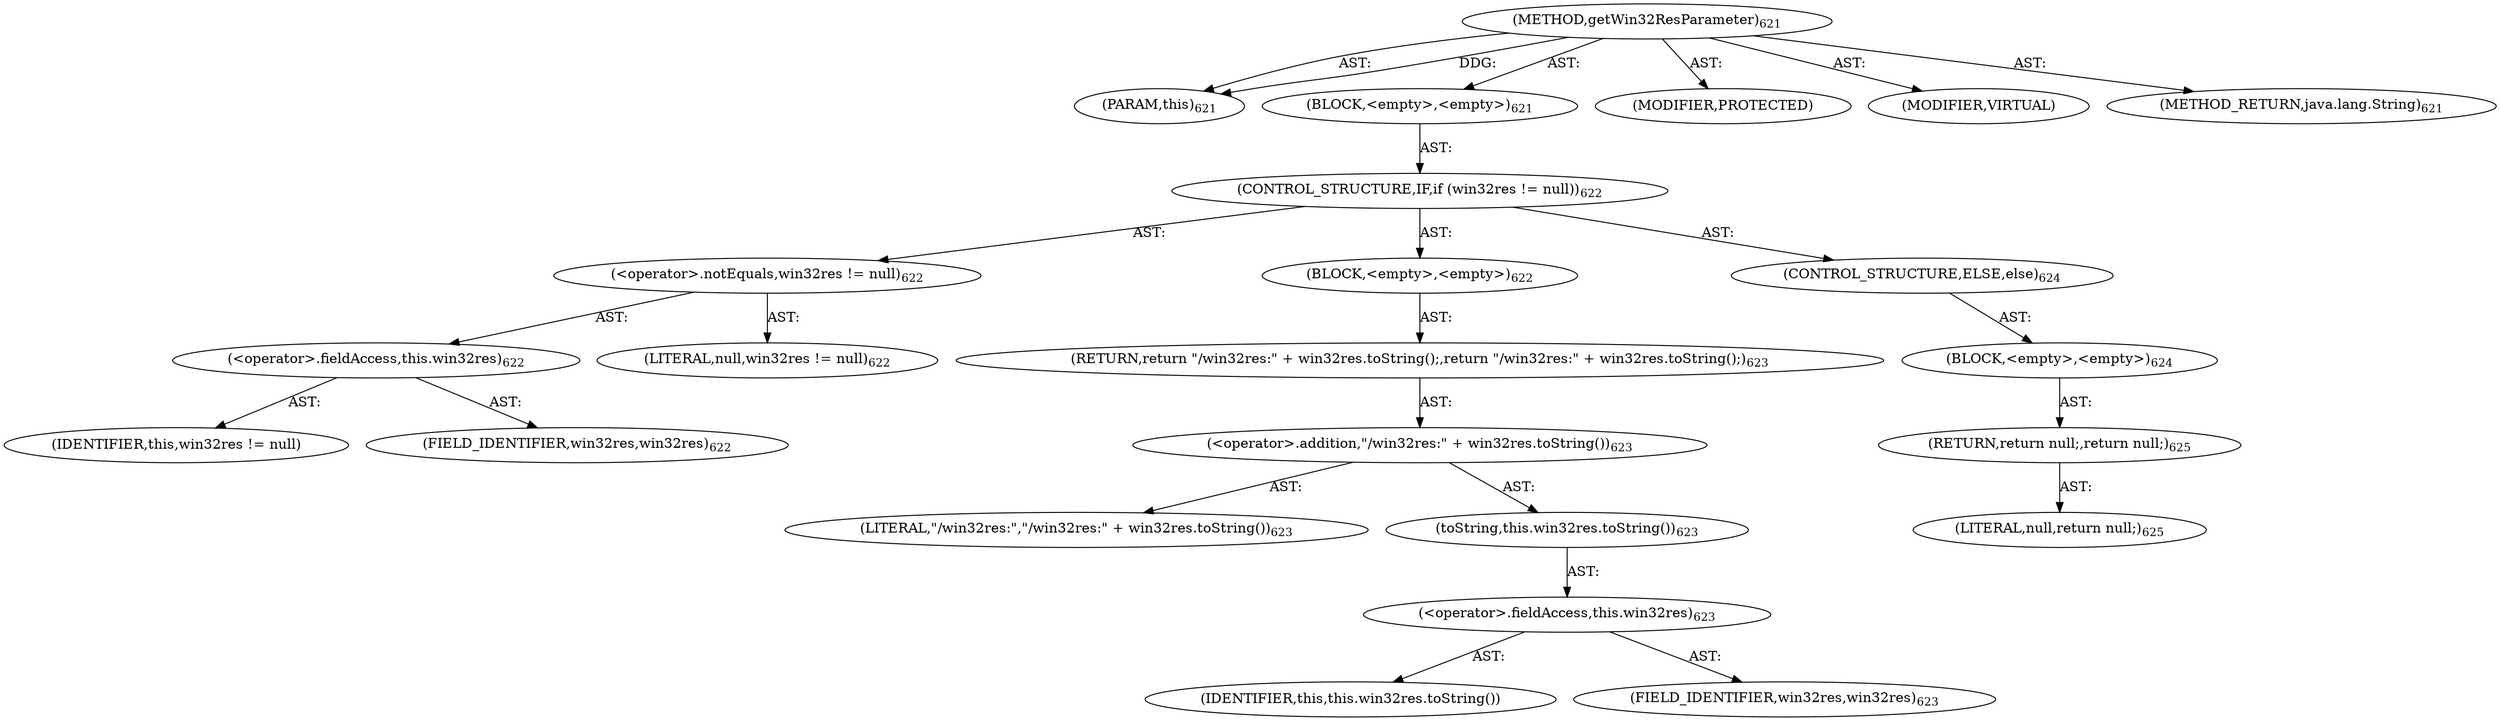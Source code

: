 digraph "getWin32ResParameter" {  
"111669149730" [label = <(METHOD,getWin32ResParameter)<SUB>621</SUB>> ]
"115964117051" [label = <(PARAM,this)<SUB>621</SUB>> ]
"25769803827" [label = <(BLOCK,&lt;empty&gt;,&lt;empty&gt;)<SUB>621</SUB>> ]
"47244640271" [label = <(CONTROL_STRUCTURE,IF,if (win32res != null))<SUB>622</SUB>> ]
"30064771234" [label = <(&lt;operator&gt;.notEquals,win32res != null)<SUB>622</SUB>> ]
"30064771235" [label = <(&lt;operator&gt;.fieldAccess,this.win32res)<SUB>622</SUB>> ]
"68719476876" [label = <(IDENTIFIER,this,win32res != null)> ]
"55834574913" [label = <(FIELD_IDENTIFIER,win32res,win32res)<SUB>622</SUB>> ]
"90194313266" [label = <(LITERAL,null,win32res != null)<SUB>622</SUB>> ]
"25769803828" [label = <(BLOCK,&lt;empty&gt;,&lt;empty&gt;)<SUB>622</SUB>> ]
"146028888089" [label = <(RETURN,return &quot;/win32res:&quot; + win32res.toString();,return &quot;/win32res:&quot; + win32res.toString();)<SUB>623</SUB>> ]
"30064771236" [label = <(&lt;operator&gt;.addition,&quot;/win32res:&quot; + win32res.toString())<SUB>623</SUB>> ]
"90194313267" [label = <(LITERAL,&quot;/win32res:&quot;,&quot;/win32res:&quot; + win32res.toString())<SUB>623</SUB>> ]
"30064771237" [label = <(toString,this.win32res.toString())<SUB>623</SUB>> ]
"30064771238" [label = <(&lt;operator&gt;.fieldAccess,this.win32res)<SUB>623</SUB>> ]
"68719476877" [label = <(IDENTIFIER,this,this.win32res.toString())> ]
"55834574914" [label = <(FIELD_IDENTIFIER,win32res,win32res)<SUB>623</SUB>> ]
"47244640272" [label = <(CONTROL_STRUCTURE,ELSE,else)<SUB>624</SUB>> ]
"25769803829" [label = <(BLOCK,&lt;empty&gt;,&lt;empty&gt;)<SUB>624</SUB>> ]
"146028888090" [label = <(RETURN,return null;,return null;)<SUB>625</SUB>> ]
"90194313268" [label = <(LITERAL,null,return null;)<SUB>625</SUB>> ]
"133143986267" [label = <(MODIFIER,PROTECTED)> ]
"133143986268" [label = <(MODIFIER,VIRTUAL)> ]
"128849018914" [label = <(METHOD_RETURN,java.lang.String)<SUB>621</SUB>> ]
  "111669149730" -> "115964117051"  [ label = "AST: "] 
  "111669149730" -> "25769803827"  [ label = "AST: "] 
  "111669149730" -> "133143986267"  [ label = "AST: "] 
  "111669149730" -> "133143986268"  [ label = "AST: "] 
  "111669149730" -> "128849018914"  [ label = "AST: "] 
  "25769803827" -> "47244640271"  [ label = "AST: "] 
  "47244640271" -> "30064771234"  [ label = "AST: "] 
  "47244640271" -> "25769803828"  [ label = "AST: "] 
  "47244640271" -> "47244640272"  [ label = "AST: "] 
  "30064771234" -> "30064771235"  [ label = "AST: "] 
  "30064771234" -> "90194313266"  [ label = "AST: "] 
  "30064771235" -> "68719476876"  [ label = "AST: "] 
  "30064771235" -> "55834574913"  [ label = "AST: "] 
  "25769803828" -> "146028888089"  [ label = "AST: "] 
  "146028888089" -> "30064771236"  [ label = "AST: "] 
  "30064771236" -> "90194313267"  [ label = "AST: "] 
  "30064771236" -> "30064771237"  [ label = "AST: "] 
  "30064771237" -> "30064771238"  [ label = "AST: "] 
  "30064771238" -> "68719476877"  [ label = "AST: "] 
  "30064771238" -> "55834574914"  [ label = "AST: "] 
  "47244640272" -> "25769803829"  [ label = "AST: "] 
  "25769803829" -> "146028888090"  [ label = "AST: "] 
  "146028888090" -> "90194313268"  [ label = "AST: "] 
  "111669149730" -> "115964117051"  [ label = "DDG: "] 
}
